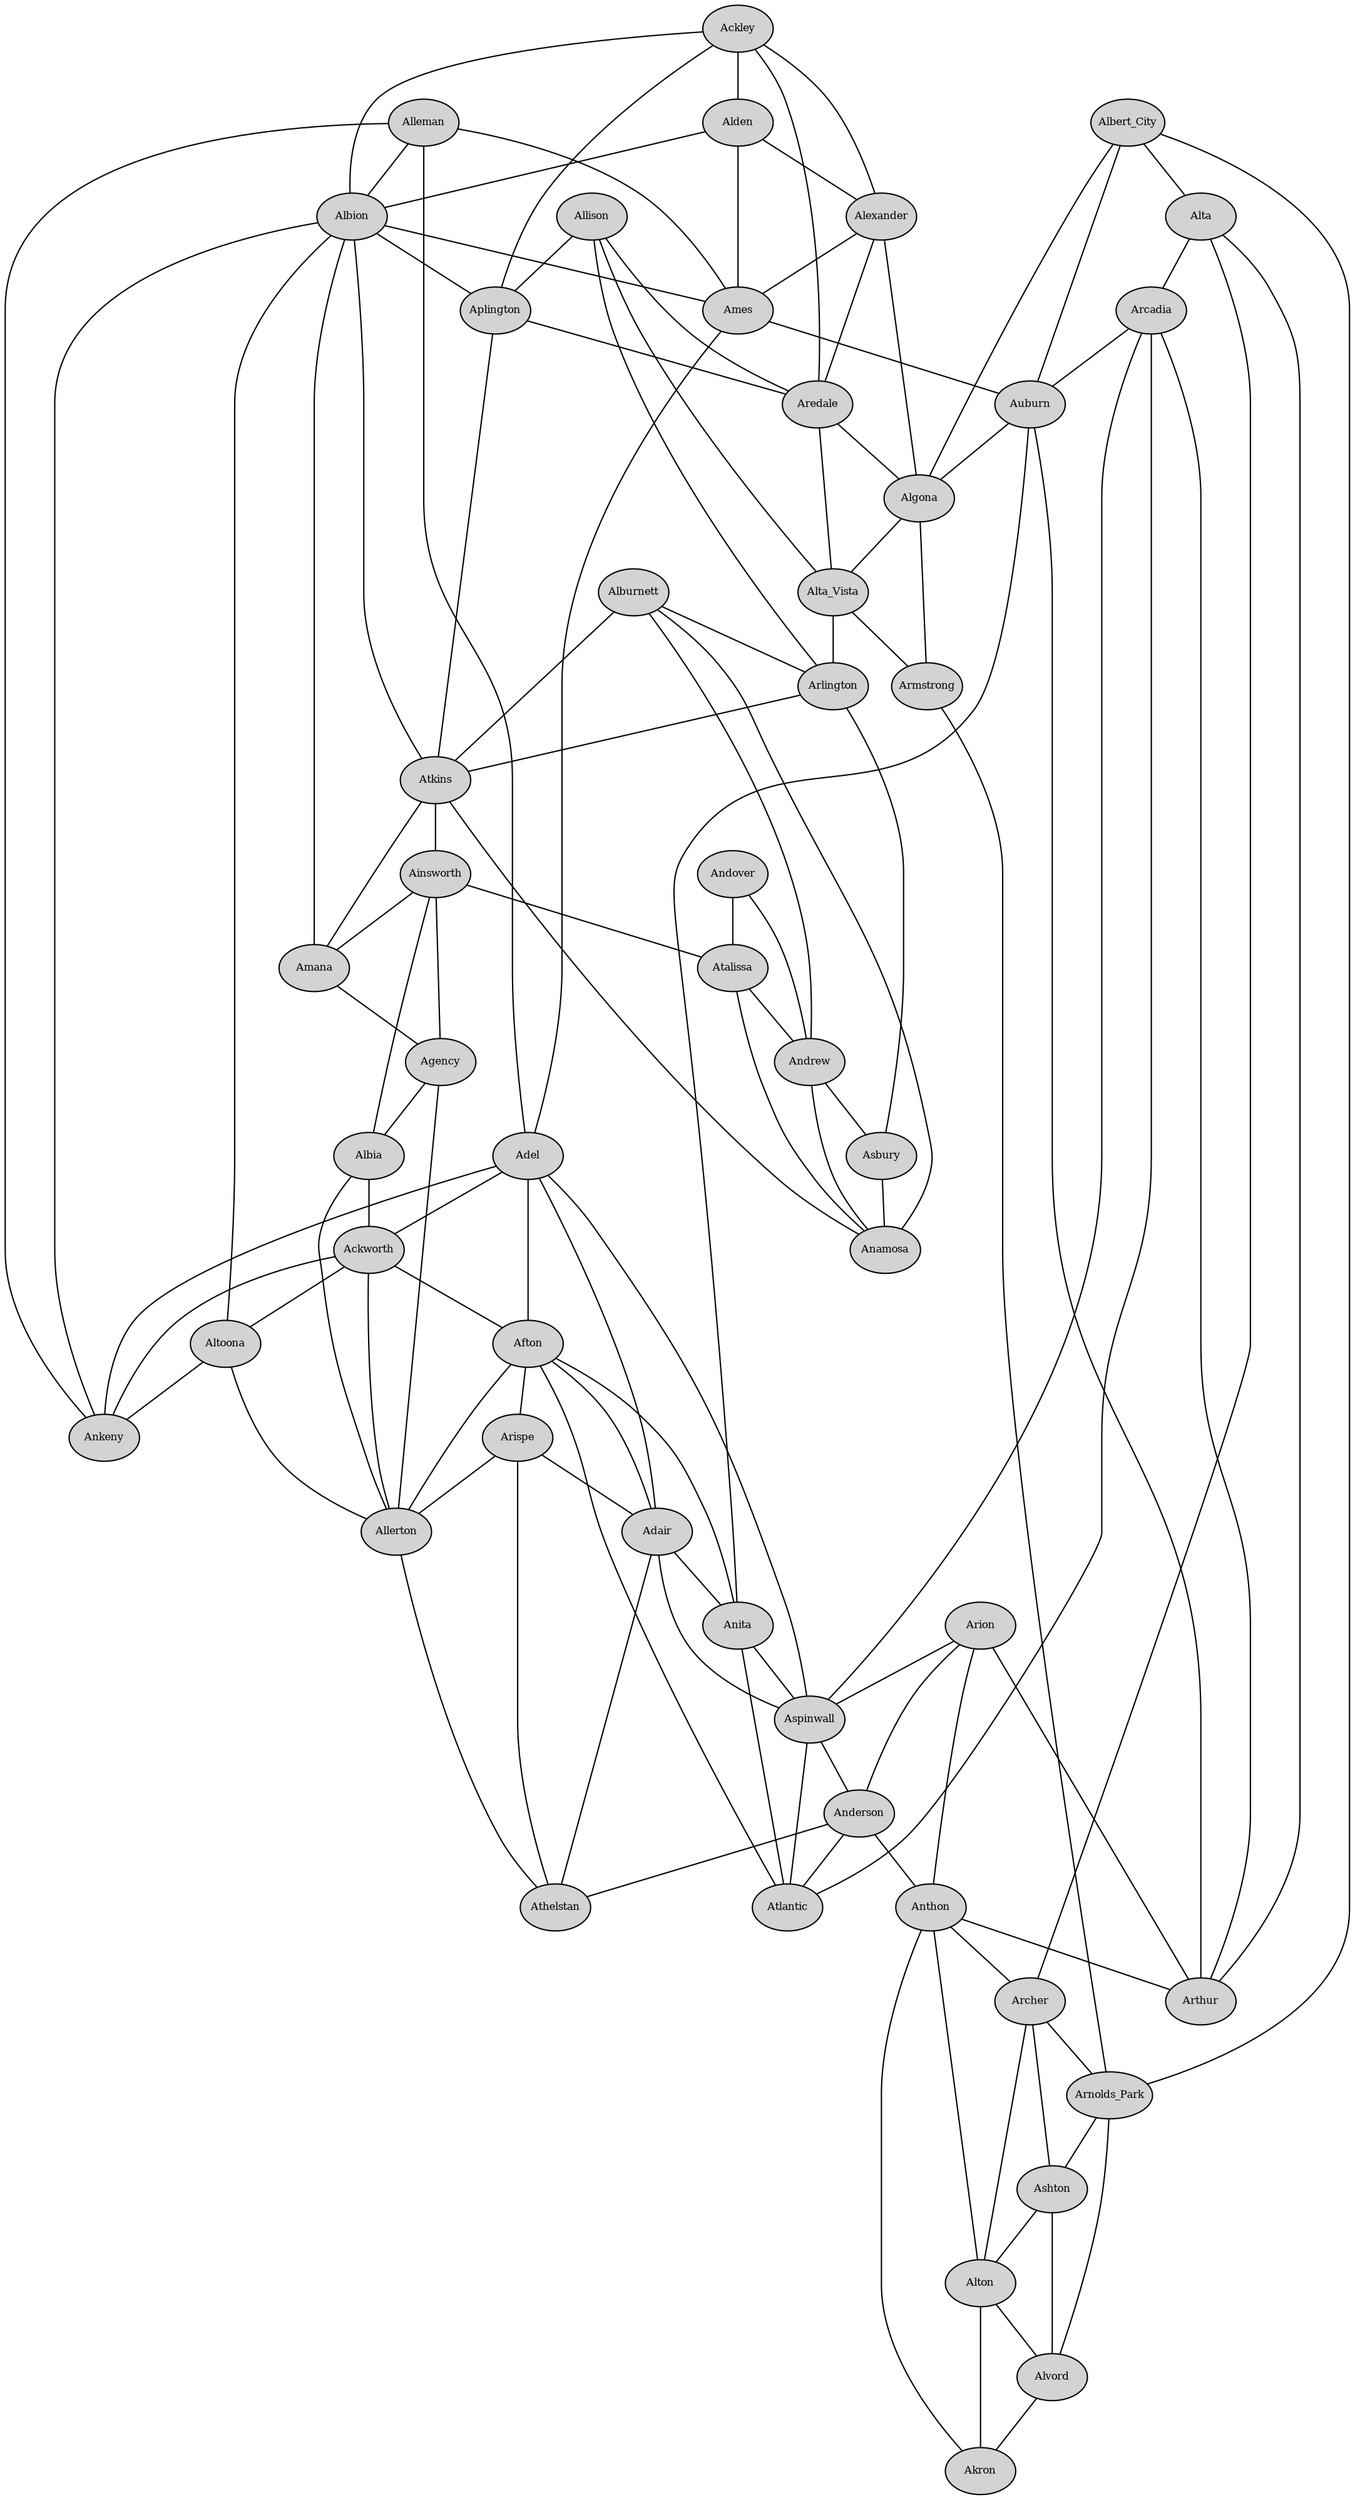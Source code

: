 graph geometric_spanner_greedy_spanner {
outputorder=edgesfirst;
node[fontsize=8, style=filled, margin="0.05,0.03"];
Ackley [pos="212.758,-465.261!"];
Ackworth [pos="206.835,-467.364!"];
Adair [pos="207.501,-473.215!"];
Adel [pos="208.072,-470.087!"];
Afton [pos="205.137,-470.99!"];
Agency [pos="204.975,-461.534!"];
Ainsworth [pos="206.445,-457.762!"];
Akron [pos="214.144,-482.797!"];
Albert_City [pos="213.91,-474.743!"];
Albia [pos="205.133,-464.029!"];
Albion [pos="210.562,-464.943!"];
Alburnett [pos="210.742,-458.093!"];
Alden [pos="212.601,-466.88!"];
Alexander [pos="214.029,-467.383!"];
Algona [pos="215.35,-471.165!"];
Alleman [pos="209.1,-468.058!"];
Allerton [pos="203.532,-466.826!"];
Allison [pos="213.764,-463.976!"];
Alta [pos="213.368,-476.453!"];
Alta_Vista [pos="215.993,-462.086!"];
Alton [pos="214.937,-480.053!"];
Altoona [pos="208.221,-467.323!"];
Alvord [pos="216.711,-481.506!"];
Amana [pos="209,-459.354!"];
Ames [pos="210.174,-468.1!"];
Anamosa [pos="210.542,-456.426!"];
Anderson [pos="204.007,-478.021!"];
Andover [pos="209.896,-451.259!"];
Andrew [pos="210.768,-452.962!"];
Anita [pos="207.226,-473.823!"];
Ankeny [pos="208.649,-468.029!"];
Anthon [pos="211.942,-479.333!"];
Aplington [pos="212.921,-464.422!"];
Arcadia [pos="210.436,-475.231!"];
Archer [pos="215.576,-478.729!"];
Aredale [pos="214.165,-465.027!"];
Arion [pos="209.746,-477.318!"];
Arispe [pos="204.747,-471.096!"];
Arlington [pos="213.746,-458.356!"];
Armstrong [pos="216.98,-472.392!"];
Arnolds_Park [pos="216.864,-475.619!"];
Arthur [pos="211.674,-476.738!"];
Asbury [pos="212.572,-453.758!"];
Ashton [pos="216.557,-478.956!"];
Aspinwall [pos="209.56,-475.678!"];
Atalissa [pos="207.856,-455.83!"];
Athelstan [pos="202.861,-472.711!"];
Atkins [pos="209.985,-459.311!"];
Atlantic [pos="207.018,-475.069!"];
Auburn [pos="211.257,-474.389!"];
Ackley -- Aplington
Ackley -- Albion
Ackley -- Alden
Ackley -- Alexander
Ackworth -- Altoona
Ackworth -- Allerton
Ackworth -- Afton
Ackworth -- Ankeny
Adair -- Adel
Adair -- Afton
Adair -- Anita
Adair -- Aspinwall
Adel -- Ankeny
Adel -- Ackworth
Adel -- Aspinwall
Afton -- Adel
Afton -- Allerton
Afton -- Arispe
Agency -- Ainsworth
Agency -- Allerton
Agency -- Albia
Ainsworth -- Atalissa
Ainsworth -- Amana
Akron -- Alton
Akron -- Anthon
Albert_City -- Algona
Albert_City -- Auburn
Albert_City -- Alta
Albert_City -- Arnolds_Park
Albia -- Ainsworth
Albia -- Allerton
Albia -- Ackworth
Albion -- Aplington
Albion -- Atkins
Albion -- Ames
Alburnett -- Andrew
Alburnett -- Anamosa
Alburnett -- Atkins
Alburnett -- Arlington
Alden -- Albion
Alden -- Ames
Alden -- Alexander
Alexander -- Aredale
Alexander -- Ames
Alexander -- Algona
Algona -- Alta_Vista
Algona -- Armstrong
Alleman -- Albion
Alleman -- Ankeny
Alleman -- Adel
Alleman -- Ames
Allerton -- Athelstan
Allison -- Alta_Vista
Allison -- Arlington
Allison -- Aplington
Allison -- Aredale
Alta -- Arcadia
Alta -- Arthur
Alta -- Archer
Alta_Vista -- Arlington
Alta_Vista -- Armstrong
Alton -- Archer
Alton -- Anthon
Alton -- Alvord
Altoona -- Albion
Altoona -- Allerton
Altoona -- Ankeny
Alvord -- Arnolds_Park
Alvord -- Ashton
Alvord -- Akron
Amana -- Atkins
Amana -- Agency
Amana -- Albion
Ames -- Adel
Ames -- Auburn
Anamosa -- Andrew
Anamosa -- Atalissa
Anamosa -- Atkins
Anderson -- Atlantic
Anderson -- Athelstan
Anderson -- Anthon
Andover -- Atalissa
Andover -- Andrew
Andrew -- Asbury
Anita -- Afton
Anita -- Atlantic
Anita -- Aspinwall
Ankeny -- Albion
Anthon -- Archer
Anthon -- Arthur
Aplington -- Atkins
Aplington -- Aredale
Arcadia -- Auburn
Arcadia -- Atlantic
Arcadia -- Aspinwall
Arcadia -- Arthur
Archer -- Arnolds_Park
Archer -- Ashton
Aredale -- Alta_Vista
Aredale -- Ackley
Aredale -- Algona
Arion -- Arthur
Arion -- Aspinwall
Arion -- Anderson
Arion -- Anthon
Arispe -- Allerton
Arispe -- Athelstan
Arispe -- Adair
Arlington -- Atkins
Armstrong -- Arnolds_Park
Arnolds_Park -- Ashton
Asbury -- Anamosa
Asbury -- Arlington
Ashton -- Alton
Aspinwall -- Atlantic
Aspinwall -- Anderson
Atalissa -- Andrew
Athelstan -- Adair
Atkins -- Ainsworth
Atlantic -- Afton
Auburn -- Algona
Auburn -- Anita
Auburn -- Arthur
}
